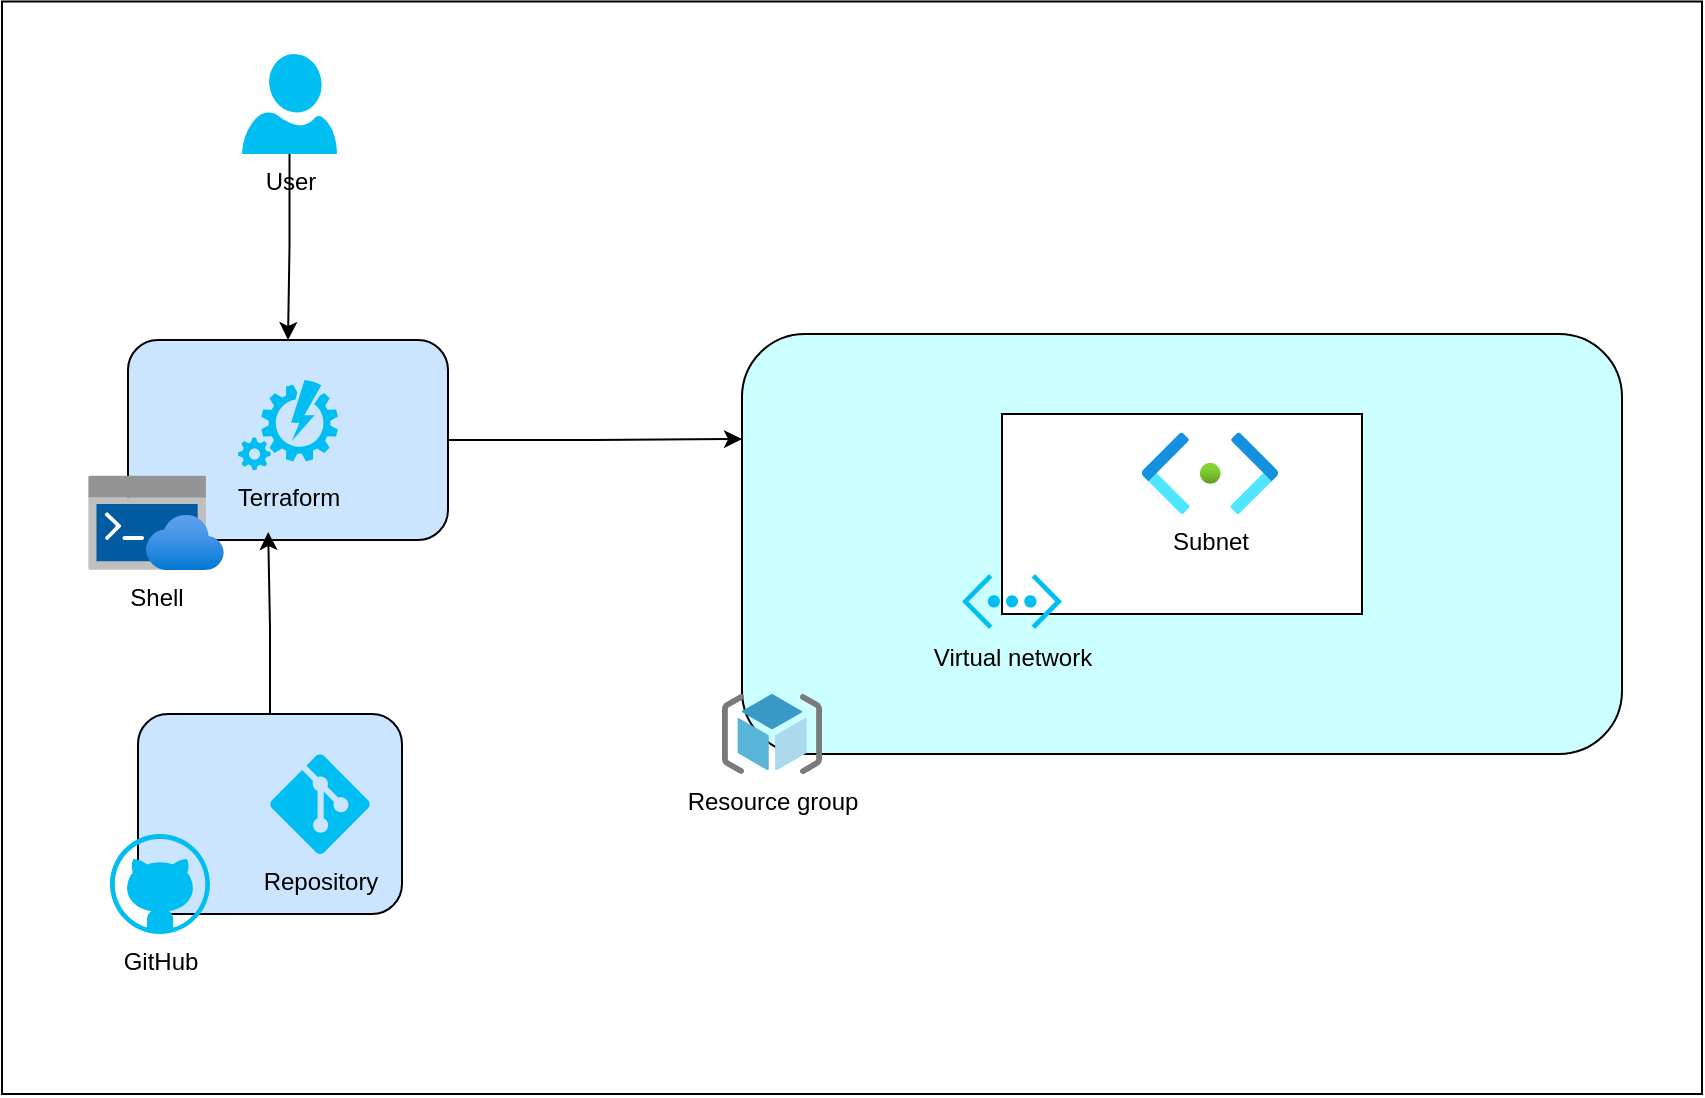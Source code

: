 <mxfile version="24.7.5">
  <diagram name="Strona-1" id="V4QhBkZu3PRGV1Y97gW6">
    <mxGraphModel dx="1925" dy="988" grid="1" gridSize="10" guides="1" tooltips="1" connect="1" arrows="1" fold="1" page="1" pageScale="1" pageWidth="827" pageHeight="1169" math="0" shadow="0">
      <root>
        <mxCell id="0" />
        <mxCell id="1" parent="0" />
        <mxCell id="oKB9qsg6_P20ZcBDeUsX-24" value="" style="rounded=0;whiteSpace=wrap;html=1;" vertex="1" parent="1">
          <mxGeometry x="-30" y="13.75" width="850" height="546.25" as="geometry" />
        </mxCell>
        <mxCell id="oKB9qsg6_P20ZcBDeUsX-1" value="" style="rounded=1;whiteSpace=wrap;html=1;fillColor=#CCFFFF;" vertex="1" parent="1">
          <mxGeometry x="340" y="180" width="440" height="210" as="geometry" />
        </mxCell>
        <mxCell id="oKB9qsg6_P20ZcBDeUsX-2" value="Resource group" style="image;sketch=0;aspect=fixed;html=1;points=[];align=center;fontSize=12;image=img/lib/mscae/ResourceGroup.svg;" vertex="1" parent="1">
          <mxGeometry x="330" y="360" width="50" height="40" as="geometry" />
        </mxCell>
        <mxCell id="oKB9qsg6_P20ZcBDeUsX-21" style="edgeStyle=orthogonalEdgeStyle;rounded=0;orthogonalLoop=1;jettySize=auto;html=1;entryX=0.5;entryY=0;entryDx=0;entryDy=0;" edge="1" parent="1" source="oKB9qsg6_P20ZcBDeUsX-4" target="oKB9qsg6_P20ZcBDeUsX-6">
          <mxGeometry relative="1" as="geometry" />
        </mxCell>
        <mxCell id="oKB9qsg6_P20ZcBDeUsX-4" value="User" style="verticalLabelPosition=bottom;html=1;verticalAlign=top;align=center;strokeColor=none;fillColor=#00BEF2;shape=mxgraph.azure.user;" vertex="1" parent="1">
          <mxGeometry x="90" y="40" width="47.5" height="50" as="geometry" />
        </mxCell>
        <mxCell id="oKB9qsg6_P20ZcBDeUsX-12" value="" style="rounded=0;whiteSpace=wrap;html=1;" vertex="1" parent="1">
          <mxGeometry x="470" y="220" width="180" height="100" as="geometry" />
        </mxCell>
        <mxCell id="oKB9qsg6_P20ZcBDeUsX-13" value="Subnet" style="image;aspect=fixed;html=1;points=[];align=center;fontSize=12;image=img/lib/azure2/networking/Subnet.svg;" vertex="1" parent="1">
          <mxGeometry x="540" y="229.28" width="68" height="40.72" as="geometry" />
        </mxCell>
        <mxCell id="oKB9qsg6_P20ZcBDeUsX-14" value="Virtual network" style="verticalLabelPosition=bottom;html=1;verticalAlign=top;align=center;strokeColor=none;fillColor=#00BEF2;shape=mxgraph.azure.virtual_network;pointerEvents=1;" vertex="1" parent="1">
          <mxGeometry x="450" y="300" width="50" height="27.5" as="geometry" />
        </mxCell>
        <mxCell id="oKB9qsg6_P20ZcBDeUsX-18" value="" style="group" vertex="1" connectable="0" parent="1">
          <mxGeometry x="13" y="183" width="180" height="115" as="geometry" />
        </mxCell>
        <mxCell id="oKB9qsg6_P20ZcBDeUsX-6" value="" style="rounded=1;whiteSpace=wrap;html=1;fillColor=#CCE5FF;" vertex="1" parent="oKB9qsg6_P20ZcBDeUsX-18">
          <mxGeometry x="20" width="160" height="100" as="geometry" />
        </mxCell>
        <mxCell id="oKB9qsg6_P20ZcBDeUsX-5" value="Shell" style="image;aspect=fixed;html=1;points=[];align=center;fontSize=12;image=img/lib/azure2/other/Azure_Cloud_Shell.svg;" vertex="1" parent="oKB9qsg6_P20ZcBDeUsX-18">
          <mxGeometry y="67.8" width="68" height="47.2" as="geometry" />
        </mxCell>
        <mxCell id="oKB9qsg6_P20ZcBDeUsX-3" value="Terraform" style="verticalLabelPosition=bottom;html=1;verticalAlign=top;align=center;strokeColor=none;fillColor=#00BEF2;shape=mxgraph.azure.automation;pointerEvents=1;" vertex="1" parent="oKB9qsg6_P20ZcBDeUsX-18">
          <mxGeometry x="75" y="20" width="50" height="45" as="geometry" />
        </mxCell>
        <mxCell id="oKB9qsg6_P20ZcBDeUsX-19" value="" style="group" vertex="1" connectable="0" parent="1">
          <mxGeometry x="24" y="370" width="146" height="110" as="geometry" />
        </mxCell>
        <mxCell id="oKB9qsg6_P20ZcBDeUsX-7" value="" style="rounded=1;whiteSpace=wrap;html=1;fillColor=#CCE5FF;" vertex="1" parent="oKB9qsg6_P20ZcBDeUsX-19">
          <mxGeometry x="14" width="132" height="100" as="geometry" />
        </mxCell>
        <mxCell id="oKB9qsg6_P20ZcBDeUsX-9" value="GitHub" style="verticalLabelPosition=bottom;html=1;verticalAlign=top;align=center;strokeColor=none;fillColor=#00BEF2;shape=mxgraph.azure.github_code;pointerEvents=1;" vertex="1" parent="oKB9qsg6_P20ZcBDeUsX-19">
          <mxGeometry y="60" width="50" height="50" as="geometry" />
        </mxCell>
        <mxCell id="oKB9qsg6_P20ZcBDeUsX-10" value="Repository" style="verticalLabelPosition=bottom;html=1;verticalAlign=top;align=center;strokeColor=none;fillColor=#00BEF2;shape=mxgraph.azure.git_repository;" vertex="1" parent="oKB9qsg6_P20ZcBDeUsX-19">
          <mxGeometry x="80" y="20" width="50" height="50" as="geometry" />
        </mxCell>
        <mxCell id="oKB9qsg6_P20ZcBDeUsX-20" style="edgeStyle=orthogonalEdgeStyle;rounded=0;orthogonalLoop=1;jettySize=auto;html=1;entryX=0.438;entryY=0.96;entryDx=0;entryDy=0;entryPerimeter=0;" edge="1" parent="1" source="oKB9qsg6_P20ZcBDeUsX-7" target="oKB9qsg6_P20ZcBDeUsX-6">
          <mxGeometry relative="1" as="geometry" />
        </mxCell>
        <mxCell id="oKB9qsg6_P20ZcBDeUsX-22" style="edgeStyle=orthogonalEdgeStyle;rounded=0;orthogonalLoop=1;jettySize=auto;html=1;entryX=0;entryY=0.25;entryDx=0;entryDy=0;" edge="1" parent="1" source="oKB9qsg6_P20ZcBDeUsX-6" target="oKB9qsg6_P20ZcBDeUsX-1">
          <mxGeometry relative="1" as="geometry" />
        </mxCell>
      </root>
    </mxGraphModel>
  </diagram>
</mxfile>
